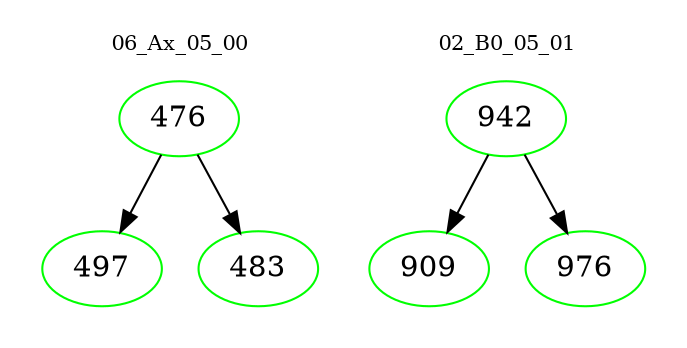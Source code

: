 digraph{
subgraph cluster_0 {
color = white
label = "06_Ax_05_00";
fontsize=10;
T0_476 [label="476", color="green"]
T0_476 -> T0_497 [color="black"]
T0_497 [label="497", color="green"]
T0_476 -> T0_483 [color="black"]
T0_483 [label="483", color="green"]
}
subgraph cluster_1 {
color = white
label = "02_B0_05_01";
fontsize=10;
T1_942 [label="942", color="green"]
T1_942 -> T1_909 [color="black"]
T1_909 [label="909", color="green"]
T1_942 -> T1_976 [color="black"]
T1_976 [label="976", color="green"]
}
}

